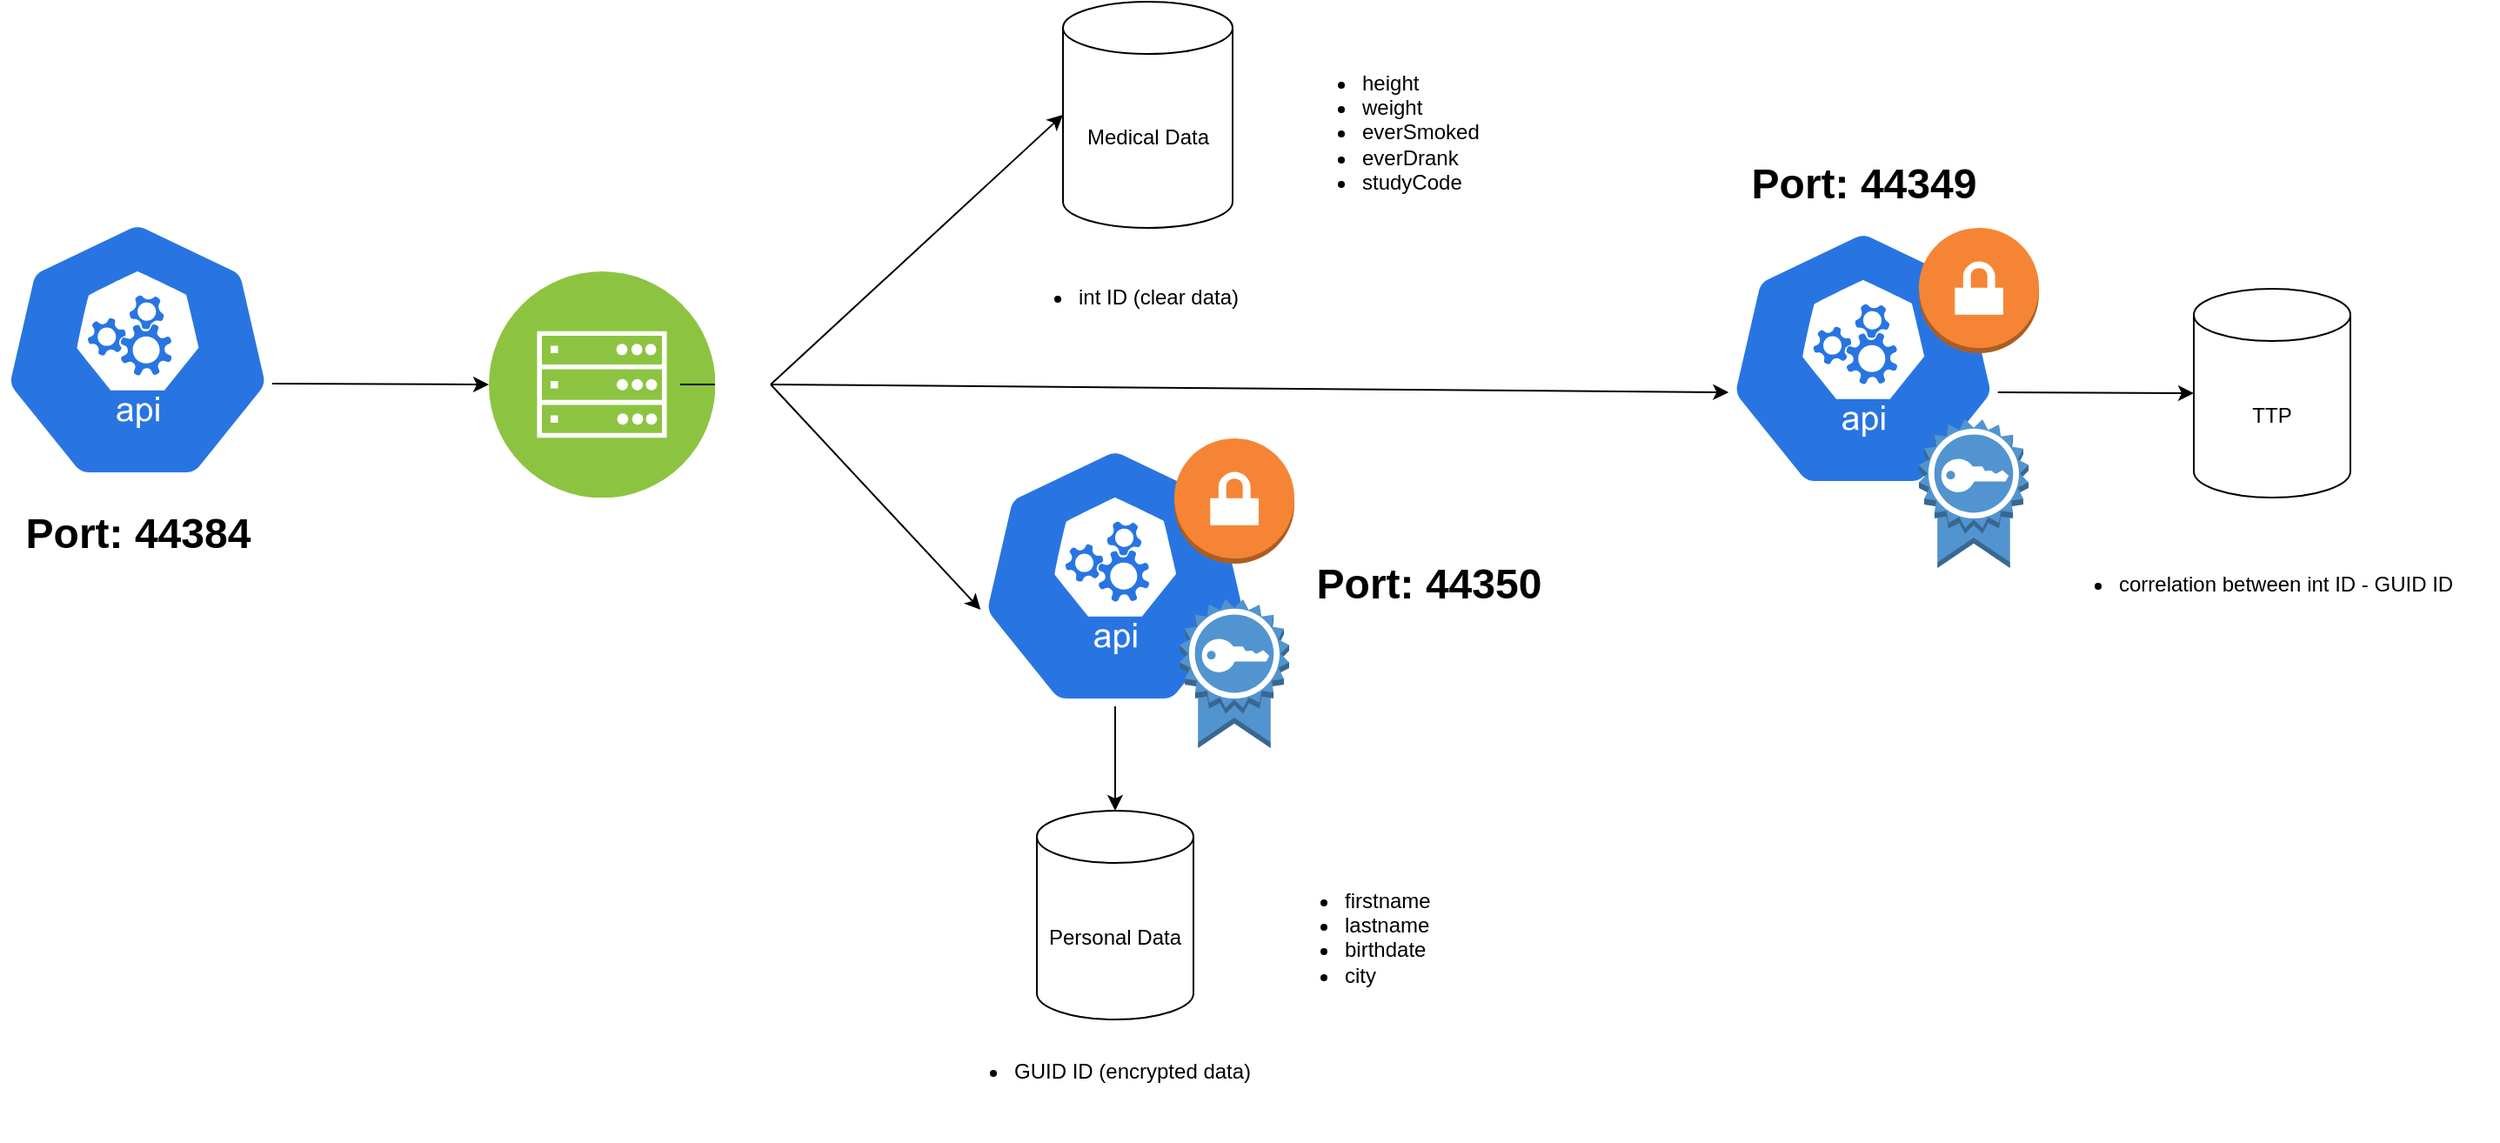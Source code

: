 <mxfile version="15.4.0" type="device"><diagram id="Dw2D-DGrxUl6TzFeNQIc" name="Page-1"><mxGraphModel dx="1673" dy="958" grid="1" gridSize="10" guides="1" tooltips="1" connect="1" arrows="1" fold="1" page="1" pageScale="1" pageWidth="827" pageHeight="1169" math="0" shadow="0"><root><mxCell id="0"/><mxCell id="1" parent="0"/><mxCell id="lBTQ06La9CsWscNhF1Nz-15" value="TTP" style="shape=cylinder3;whiteSpace=wrap;html=1;boundedLbl=1;backgroundOutline=1;size=15;" parent="1" vertex="1"><mxGeometry x="1330" y="240" width="90" height="120" as="geometry"/></mxCell><mxCell id="lBTQ06La9CsWscNhF1Nz-16" value="Personal Data" style="shape=cylinder3;whiteSpace=wrap;html=1;boundedLbl=1;backgroundOutline=1;size=15;" parent="1" vertex="1"><mxGeometry x="664.99" y="540" width="90" height="120" as="geometry"/></mxCell><mxCell id="lBTQ06La9CsWscNhF1Nz-17" value="Medical Data" style="shape=cylinder3;whiteSpace=wrap;html=1;boundedLbl=1;backgroundOutline=1;size=15;" parent="1" vertex="1"><mxGeometry x="680" y="75" width="97.5" height="130" as="geometry"/></mxCell><mxCell id="lBTQ06La9CsWscNhF1Nz-21" value="&lt;ul&gt;&lt;li&gt;GUID ID (encrypted data)&lt;/li&gt;&lt;/ul&gt;" style="text;strokeColor=none;fillColor=none;html=1;whiteSpace=wrap;verticalAlign=middle;overflow=hidden;" parent="1" vertex="1"><mxGeometry x="610" y="650" width="200" height="80" as="geometry"/></mxCell><mxCell id="lBTQ06La9CsWscNhF1Nz-22" value="&lt;ul&gt;&lt;li&gt;int ID (clear data)&lt;/li&gt;&lt;/ul&gt;" style="text;strokeColor=none;fillColor=none;html=1;whiteSpace=wrap;verticalAlign=middle;overflow=hidden;" parent="1" vertex="1"><mxGeometry x="647" y="205" width="180" height="80" as="geometry"/></mxCell><mxCell id="lBTQ06La9CsWscNhF1Nz-23" value="&lt;ul&gt;&lt;li&gt;correlation between int ID - GUID ID&lt;/li&gt;&lt;/ul&gt;" style="text;strokeColor=none;fillColor=none;html=1;whiteSpace=wrap;verticalAlign=middle;overflow=hidden;" parent="1" vertex="1"><mxGeometry x="1245" y="370" width="260" height="80" as="geometry"/></mxCell><mxCell id="lBTQ06La9CsWscNhF1Nz-35" value="" style="endArrow=classic;html=1;rounded=0;exitX=0.995;exitY=0.63;exitDx=0;exitDy=0;exitPerimeter=0;entryX=0;entryY=0.5;entryDx=0;entryDy=0;" parent="1" source="mljZuo_DEaT6SWeq4ssO-5" target="lBTQ06La9CsWscNhF1Nz-43" edge="1"><mxGeometry width="50" height="50" relative="1" as="geometry"><mxPoint x="226.692" y="299.52" as="sourcePoint"/><mxPoint x="390" y="300" as="targetPoint"/></mxGeometry></mxCell><mxCell id="lBTQ06La9CsWscNhF1Nz-36" value="" style="sketch=0;html=1;dashed=0;whitespace=wrap;fillColor=#2875E2;strokeColor=#ffffff;points=[[0.005,0.63,0],[0.1,0.2,0],[0.9,0.2,0],[0.5,0,0],[0.995,0.63,0],[0.72,0.99,0],[0.5,1,0],[0.28,0.99,0]];shape=mxgraph.kubernetes.icon;prIcon=api" parent="1" vertex="1"><mxGeometry x="631.87" y="330" width="156.25" height="150" as="geometry"/></mxCell><mxCell id="lBTQ06La9CsWscNhF1Nz-37" value="" style="endArrow=classic;html=1;rounded=0;exitX=0.5;exitY=1;exitDx=0;exitDy=0;exitPerimeter=0;entryX=0.5;entryY=0;entryDx=0;entryDy=0;entryPerimeter=0;" parent="1" source="lBTQ06La9CsWscNhF1Nz-36" target="lBTQ06La9CsWscNhF1Nz-16" edge="1"><mxGeometry width="50" height="50" relative="1" as="geometry"><mxPoint x="881.25" y="430" as="sourcePoint"/><mxPoint x="711.25" y="550" as="targetPoint"/></mxGeometry></mxCell><mxCell id="lBTQ06La9CsWscNhF1Nz-39" value="" style="sketch=0;html=1;dashed=0;whitespace=wrap;fillColor=#2875E2;strokeColor=#ffffff;points=[[0.005,0.63,0],[0.1,0.2,0],[0.9,0.2,0],[0.5,0,0],[0.995,0.63,0],[0.72,0.99,0],[0.5,1,0],[0.28,0.99,0]];shape=mxgraph.kubernetes.icon;prIcon=api" parent="1" vertex="1"><mxGeometry x="1061.87" y="205" width="156.25" height="150" as="geometry"/></mxCell><mxCell id="lBTQ06La9CsWscNhF1Nz-40" value="" style="endArrow=classic;html=1;rounded=0;exitX=0.995;exitY=0.63;exitDx=0;exitDy=0;exitPerimeter=0;entryX=0;entryY=0.5;entryDx=0;entryDy=0;entryPerimeter=0;" parent="1" source="lBTQ06La9CsWscNhF1Nz-39" target="lBTQ06La9CsWscNhF1Nz-15" edge="1"><mxGeometry width="50" height="50" relative="1" as="geometry"><mxPoint x="818.12" y="505" as="sourcePoint"/><mxPoint x="1138.12" y="505" as="targetPoint"/></mxGeometry></mxCell><mxCell id="lBTQ06La9CsWscNhF1Nz-43" value="" style="aspect=fixed;perimeter=ellipsePerimeter;html=1;align=center;shadow=0;dashed=0;fontColor=#4277BB;labelBackgroundColor=#ffffff;fontSize=12;spacingTop=3;image;image=img/lib/ibm/infrastructure/mobile_backend.svg;" parent="1" vertex="1"><mxGeometry x="350" y="230" width="130" height="130" as="geometry"/></mxCell><mxCell id="lBTQ06La9CsWscNhF1Nz-45" value="" style="endArrow=classic;html=1;rounded=0;exitX=1;exitY=0.5;exitDx=0;exitDy=0;entryX=0;entryY=0.5;entryDx=0;entryDy=0;entryPerimeter=0;startArrow=none;" parent="1" source="lBTQ06La9CsWscNhF1Nz-57" target="lBTQ06La9CsWscNhF1Nz-17" edge="1"><mxGeometry width="50" height="50" relative="1" as="geometry"><mxPoint x="600" y="430" as="sourcePoint"/><mxPoint x="650" y="380" as="targetPoint"/></mxGeometry></mxCell><mxCell id="lBTQ06La9CsWscNhF1Nz-46" value="" style="endArrow=classic;html=1;rounded=0;exitX=1;exitY=0.5;exitDx=0;exitDy=0;entryX=0.005;entryY=0.63;entryDx=0;entryDy=0;entryPerimeter=0;" parent="1" source="lBTQ06La9CsWscNhF1Nz-57" target="lBTQ06La9CsWscNhF1Nz-36" edge="1"><mxGeometry width="50" height="50" relative="1" as="geometry"><mxPoint x="600" y="430" as="sourcePoint"/><mxPoint x="650" y="380" as="targetPoint"/></mxGeometry></mxCell><mxCell id="lBTQ06La9CsWscNhF1Nz-26" value="" style="outlineConnect=0;dashed=0;verticalLabelPosition=bottom;verticalAlign=top;align=center;html=1;shape=mxgraph.aws3.vpn_gateway;fillColor=#F58534;gradientColor=none;fontStyle=4" parent="1" vertex="1"><mxGeometry x="1172" y="205" width="69" height="72" as="geometry"/></mxCell><mxCell id="lBTQ06La9CsWscNhF1Nz-47" value="" style="outlineConnect=0;dashed=0;verticalLabelPosition=bottom;verticalAlign=top;align=center;html=1;shape=mxgraph.aws3.certificate;fillColor=#5294CF;gradientColor=none;" parent="1" vertex="1"><mxGeometry x="1172" y="315" width="63" height="85.5" as="geometry"/></mxCell><mxCell id="lBTQ06La9CsWscNhF1Nz-48" value="" style="outlineConnect=0;dashed=0;verticalLabelPosition=bottom;verticalAlign=top;align=center;html=1;shape=mxgraph.aws3.vpn_gateway;fillColor=#F58534;gradientColor=none;fontStyle=4" parent="1" vertex="1"><mxGeometry x="744" y="326" width="69" height="72" as="geometry"/></mxCell><mxCell id="lBTQ06La9CsWscNhF1Nz-49" value="" style="outlineConnect=0;dashed=0;verticalLabelPosition=bottom;verticalAlign=top;align=center;html=1;shape=mxgraph.aws3.certificate;fillColor=#5294CF;gradientColor=none;" parent="1" vertex="1"><mxGeometry x="747" y="418.5" width="63" height="85.5" as="geometry"/></mxCell><mxCell id="lBTQ06La9CsWscNhF1Nz-50" value="" style="endArrow=classic;html=1;rounded=0;exitX=1;exitY=0.5;exitDx=0;exitDy=0;entryX=0.005;entryY=0.63;entryDx=0;entryDy=0;entryPerimeter=0;" parent="1" source="lBTQ06La9CsWscNhF1Nz-57" target="lBTQ06La9CsWscNhF1Nz-39" edge="1"><mxGeometry width="50" height="50" relative="1" as="geometry"><mxPoint x="740" y="440" as="sourcePoint"/><mxPoint x="1050" y="295" as="targetPoint"/></mxGeometry></mxCell><mxCell id="lBTQ06La9CsWscNhF1Nz-57" value="" style="shape=image;html=1;verticalAlign=top;verticalLabelPosition=bottom;labelBackgroundColor=#ffffff;imageAspect=0;aspect=fixed;image=https://cdn2.iconfinder.com/data/icons/essential-web-1-1/50/control-shuffle-mix-random-drag-128.png" parent="1" vertex="1"><mxGeometry x="460" y="269" width="52" height="52" as="geometry"/></mxCell><mxCell id="lBTQ06La9CsWscNhF1Nz-58" value="" style="endArrow=none;html=1;rounded=0;exitX=1;exitY=0.5;exitDx=0;exitDy=0;entryX=0;entryY=0.5;entryDx=0;entryDy=0;entryPerimeter=0;" parent="1" source="lBTQ06La9CsWscNhF1Nz-43" target="lBTQ06La9CsWscNhF1Nz-57" edge="1"><mxGeometry width="50" height="50" relative="1" as="geometry"><mxPoint x="480.0" y="295" as="sourcePoint"/><mxPoint x="680" y="140" as="targetPoint"/></mxGeometry></mxCell><mxCell id="lBTQ06La9CsWscNhF1Nz-59" value="&lt;ul&gt;&lt;li&gt;height&lt;/li&gt;&lt;li&gt;weight&lt;/li&gt;&lt;li&gt;everSmoked&lt;/li&gt;&lt;li&gt;everDrank&lt;/li&gt;&lt;li&gt;studyCode&lt;/li&gt;&lt;/ul&gt;" style="text;strokeColor=none;fillColor=none;html=1;whiteSpace=wrap;verticalAlign=middle;overflow=hidden;" parent="1" vertex="1"><mxGeometry x="810" y="100" width="180" height="90" as="geometry"/></mxCell><mxCell id="lBTQ06La9CsWscNhF1Nz-60" value="&lt;ul&gt;&lt;li&gt;firstname&lt;/li&gt;&lt;li&gt;lastname&lt;/li&gt;&lt;li&gt;birthdate&lt;/li&gt;&lt;li&gt;city&lt;/li&gt;&lt;/ul&gt;" style="text;strokeColor=none;fillColor=none;html=1;whiteSpace=wrap;verticalAlign=middle;overflow=hidden;" parent="1" vertex="1"><mxGeometry x="800" y="570" width="180" height="80" as="geometry"/></mxCell><mxCell id="mljZuo_DEaT6SWeq4ssO-2" value="Port: 44350" style="text;strokeColor=none;fillColor=none;html=1;fontSize=24;fontStyle=1;verticalAlign=middle;align=center;" vertex="1" parent="1"><mxGeometry x="840" y="390" width="100" height="40" as="geometry"/></mxCell><mxCell id="mljZuo_DEaT6SWeq4ssO-4" value="Port: 44384" style="text;strokeColor=none;fillColor=none;html=1;fontSize=24;fontStyle=1;verticalAlign=middle;align=center;" vertex="1" parent="1"><mxGeometry x="98.13" y="360.5" width="100" height="40" as="geometry"/></mxCell><mxCell id="mljZuo_DEaT6SWeq4ssO-5" value="" style="sketch=0;html=1;dashed=0;whitespace=wrap;fillColor=#2875E2;strokeColor=#ffffff;points=[[0.005,0.63,0],[0.1,0.2,0],[0.9,0.2,0],[0.5,0,0],[0.995,0.63,0],[0.72,0.99,0],[0.5,1,0],[0.28,0.99,0]];shape=mxgraph.kubernetes.icon;prIcon=api" vertex="1" parent="1"><mxGeometry x="70" y="200" width="156.25" height="150" as="geometry"/></mxCell><mxCell id="mljZuo_DEaT6SWeq4ssO-6" value="Port: 44349" style="text;strokeColor=none;fillColor=none;html=1;fontSize=24;fontStyle=1;verticalAlign=middle;align=center;" vertex="1" parent="1"><mxGeometry x="1090" y="160" width="100" height="40" as="geometry"/></mxCell></root></mxGraphModel></diagram></mxfile>